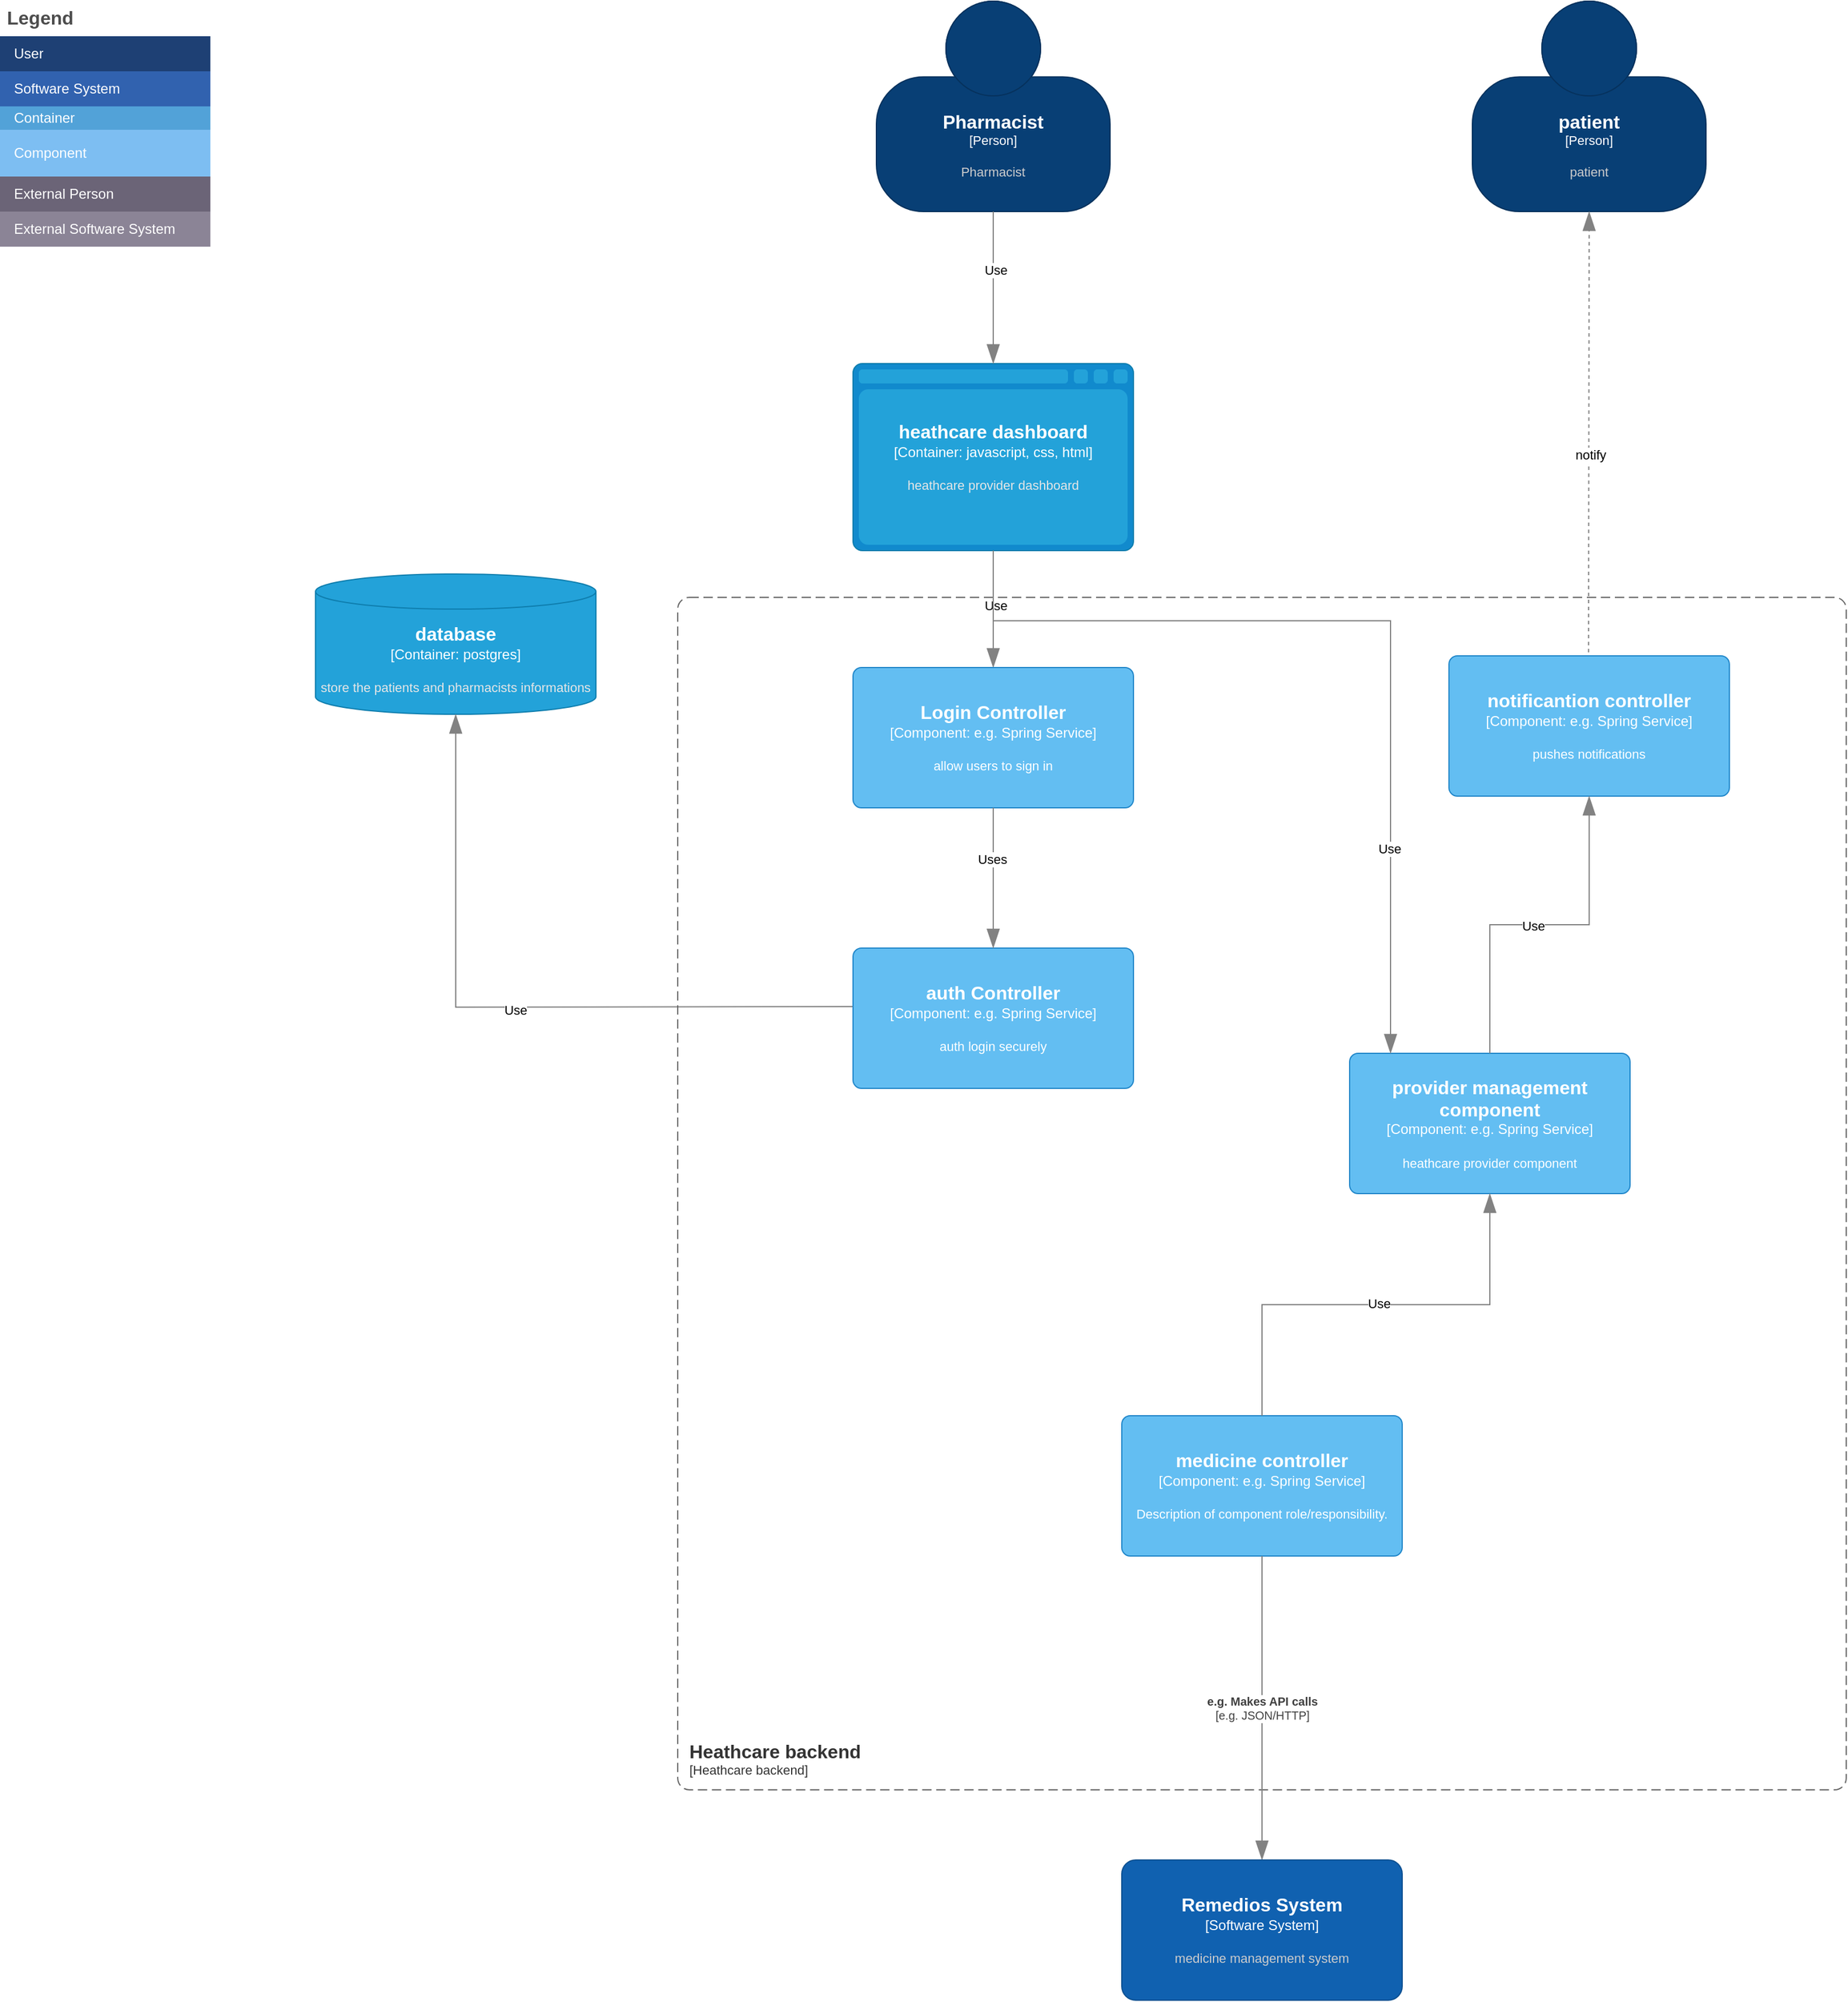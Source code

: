 <mxfile version="24.3.1" type="device">
  <diagram name="Page-1" id="cuDtexKeTUawp35HoVs7">
    <mxGraphModel dx="2762" dy="2129" grid="1" gridSize="10" guides="1" tooltips="1" connect="1" arrows="1" fold="1" page="1" pageScale="1" pageWidth="850" pageHeight="1100" math="0" shadow="0">
      <root>
        <mxCell id="0" />
        <mxCell id="1" parent="0" />
        <mxCell id="Jn4kOGpIkSPaoI4X3zfk-7" value="Legend" style="shape=table;startSize=30;container=1;collapsible=0;childLayout=tableLayout;fontSize=16;align=left;verticalAlign=top;fillColor=none;strokeColor=none;fontColor=#4D4D4D;fontStyle=1;spacingLeft=6;spacing=0;resizable=0;" parent="1" vertex="1">
          <mxGeometry x="-850" y="-1100" width="180" height="210" as="geometry" />
        </mxCell>
        <mxCell id="Jn4kOGpIkSPaoI4X3zfk-8" value="" style="shape=tableRow;horizontal=0;startSize=0;swimlaneHead=0;swimlaneBody=0;strokeColor=inherit;top=0;left=0;bottom=0;right=0;collapsible=0;dropTarget=0;fillColor=none;points=[[0,0.5],[1,0.5]];portConstraint=eastwest;fontSize=12;" parent="Jn4kOGpIkSPaoI4X3zfk-7" vertex="1">
          <mxGeometry y="30" width="180" height="30" as="geometry" />
        </mxCell>
        <mxCell id="Jn4kOGpIkSPaoI4X3zfk-9" value="User" style="shape=partialRectangle;html=1;whiteSpace=wrap;connectable=0;strokeColor=inherit;overflow=hidden;fillColor=#1E4074;top=0;left=0;bottom=0;right=0;pointerEvents=1;fontSize=12;align=left;fontColor=#FFFFFF;gradientColor=none;spacingLeft=10;spacingRight=4;" parent="Jn4kOGpIkSPaoI4X3zfk-8" vertex="1">
          <mxGeometry width="180" height="30" as="geometry">
            <mxRectangle width="180" height="30" as="alternateBounds" />
          </mxGeometry>
        </mxCell>
        <mxCell id="Jn4kOGpIkSPaoI4X3zfk-10" value="" style="shape=tableRow;horizontal=0;startSize=0;swimlaneHead=0;swimlaneBody=0;strokeColor=inherit;top=0;left=0;bottom=0;right=0;collapsible=0;dropTarget=0;fillColor=none;points=[[0,0.5],[1,0.5]];portConstraint=eastwest;fontSize=12;" parent="Jn4kOGpIkSPaoI4X3zfk-7" vertex="1">
          <mxGeometry y="60" width="180" height="30" as="geometry" />
        </mxCell>
        <mxCell id="Jn4kOGpIkSPaoI4X3zfk-11" value="Software System" style="shape=partialRectangle;html=1;whiteSpace=wrap;connectable=0;strokeColor=inherit;overflow=hidden;fillColor=#3162AF;top=0;left=0;bottom=0;right=0;pointerEvents=1;fontSize=12;align=left;fontColor=#FFFFFF;gradientColor=none;spacingLeft=10;spacingRight=4;" parent="Jn4kOGpIkSPaoI4X3zfk-10" vertex="1">
          <mxGeometry width="180" height="30" as="geometry">
            <mxRectangle width="180" height="30" as="alternateBounds" />
          </mxGeometry>
        </mxCell>
        <mxCell id="Jn4kOGpIkSPaoI4X3zfk-12" value="" style="shape=tableRow;horizontal=0;startSize=0;swimlaneHead=0;swimlaneBody=0;strokeColor=inherit;top=0;left=0;bottom=0;right=0;collapsible=0;dropTarget=0;fillColor=none;points=[[0,0.5],[1,0.5]];portConstraint=eastwest;fontSize=12;" parent="Jn4kOGpIkSPaoI4X3zfk-7" vertex="1">
          <mxGeometry y="90" width="180" height="20" as="geometry" />
        </mxCell>
        <mxCell id="Jn4kOGpIkSPaoI4X3zfk-13" value="Container" style="shape=partialRectangle;html=1;whiteSpace=wrap;connectable=0;strokeColor=inherit;overflow=hidden;fillColor=#52a2d8;top=0;left=0;bottom=0;right=0;pointerEvents=1;fontSize=12;align=left;fontColor=#FFFFFF;gradientColor=none;spacingLeft=10;spacingRight=4;" parent="Jn4kOGpIkSPaoI4X3zfk-12" vertex="1">
          <mxGeometry width="180" height="20" as="geometry">
            <mxRectangle width="180" height="20" as="alternateBounds" />
          </mxGeometry>
        </mxCell>
        <mxCell id="Jn4kOGpIkSPaoI4X3zfk-14" value="" style="shape=tableRow;horizontal=0;startSize=0;swimlaneHead=0;swimlaneBody=0;strokeColor=inherit;top=0;left=0;bottom=0;right=0;collapsible=0;dropTarget=0;fillColor=none;points=[[0,0.5],[1,0.5]];portConstraint=eastwest;fontSize=12;" parent="Jn4kOGpIkSPaoI4X3zfk-7" vertex="1">
          <mxGeometry y="110" width="180" height="40" as="geometry" />
        </mxCell>
        <mxCell id="Jn4kOGpIkSPaoI4X3zfk-15" value="Component" style="shape=partialRectangle;html=1;whiteSpace=wrap;connectable=0;strokeColor=inherit;overflow=hidden;fillColor=#7dbef2;top=0;left=0;bottom=0;right=0;pointerEvents=1;fontSize=12;align=left;fontColor=#FFFFFF;gradientColor=none;spacingLeft=10;spacingRight=4;" parent="Jn4kOGpIkSPaoI4X3zfk-14" vertex="1">
          <mxGeometry width="180" height="40" as="geometry">
            <mxRectangle width="180" height="40" as="alternateBounds" />
          </mxGeometry>
        </mxCell>
        <mxCell id="Jn4kOGpIkSPaoI4X3zfk-16" value="" style="shape=tableRow;horizontal=0;startSize=0;swimlaneHead=0;swimlaneBody=0;strokeColor=inherit;top=0;left=0;bottom=0;right=0;collapsible=0;dropTarget=0;fillColor=none;points=[[0,0.5],[1,0.5]];portConstraint=eastwest;fontSize=12;" parent="Jn4kOGpIkSPaoI4X3zfk-7" vertex="1">
          <mxGeometry y="150" width="180" height="30" as="geometry" />
        </mxCell>
        <mxCell id="Jn4kOGpIkSPaoI4X3zfk-17" value="External Person" style="shape=partialRectangle;html=1;whiteSpace=wrap;connectable=0;strokeColor=inherit;overflow=hidden;fillColor=#6b6477;top=0;left=0;bottom=0;right=0;pointerEvents=1;fontSize=12;align=left;fontColor=#FFFFFF;gradientColor=none;spacingLeft=10;spacingRight=4;" parent="Jn4kOGpIkSPaoI4X3zfk-16" vertex="1">
          <mxGeometry width="180" height="30" as="geometry">
            <mxRectangle width="180" height="30" as="alternateBounds" />
          </mxGeometry>
        </mxCell>
        <mxCell id="Jn4kOGpIkSPaoI4X3zfk-18" value="" style="shape=tableRow;horizontal=0;startSize=0;swimlaneHead=0;swimlaneBody=0;strokeColor=inherit;top=0;left=0;bottom=0;right=0;collapsible=0;dropTarget=0;fillColor=none;points=[[0,0.5],[1,0.5]];portConstraint=eastwest;fontSize=12;" parent="Jn4kOGpIkSPaoI4X3zfk-7" vertex="1">
          <mxGeometry y="180" width="180" height="30" as="geometry" />
        </mxCell>
        <mxCell id="Jn4kOGpIkSPaoI4X3zfk-19" value="External Software System" style="shape=partialRectangle;html=1;whiteSpace=wrap;connectable=0;strokeColor=inherit;overflow=hidden;fillColor=#8b8496;top=0;left=0;bottom=0;right=0;pointerEvents=1;fontSize=12;align=left;fontColor=#FFFFFF;gradientColor=none;spacingLeft=10;spacingRight=4;" parent="Jn4kOGpIkSPaoI4X3zfk-18" vertex="1">
          <mxGeometry width="180" height="30" as="geometry">
            <mxRectangle width="180" height="30" as="alternateBounds" />
          </mxGeometry>
        </mxCell>
        <object placeholders="1" c4Name="Pharmacist" c4Type="Person" c4Description="Pharmacist" label="&lt;font style=&quot;font-size: 16px&quot;&gt;&lt;b&gt;%c4Name%&lt;/b&gt;&lt;/font&gt;&lt;div&gt;[%c4Type%]&lt;/div&gt;&lt;br&gt;&lt;div&gt;&lt;font style=&quot;font-size: 11px&quot;&gt;&lt;font color=&quot;#cccccc&quot;&gt;%c4Description%&lt;/font&gt;&lt;/div&gt;" id="Jn4kOGpIkSPaoI4X3zfk-23">
          <mxCell style="html=1;fontSize=11;dashed=0;whiteSpace=wrap;fillColor=#083F75;strokeColor=#06315C;fontColor=#ffffff;shape=mxgraph.c4.person2;align=center;metaEdit=1;points=[[0.5,0,0],[1,0.5,0],[1,0.75,0],[0.75,1,0],[0.5,1,0],[0.25,1,0],[0,0.75,0],[0,0.5,0]];resizable=0;" parent="1" vertex="1">
            <mxGeometry x="-100" y="-1100" width="200" height="180" as="geometry" />
          </mxCell>
        </object>
        <object placeholders="1" c4Name="patient" c4Type="Person" c4Description="patient" label="&lt;font style=&quot;font-size: 16px&quot;&gt;&lt;b&gt;%c4Name%&lt;/b&gt;&lt;/font&gt;&lt;div&gt;[%c4Type%]&lt;/div&gt;&lt;br&gt;&lt;div&gt;&lt;font style=&quot;font-size: 11px&quot;&gt;&lt;font color=&quot;#cccccc&quot;&gt;%c4Description%&lt;/font&gt;&lt;/div&gt;" id="b2yQODbas0R2nj9k858s-1">
          <mxCell style="html=1;fontSize=11;dashed=0;whiteSpace=wrap;fillColor=#083F75;strokeColor=#06315C;fontColor=#ffffff;shape=mxgraph.c4.person2;align=center;metaEdit=1;points=[[0.5,0,0],[1,0.5,0],[1,0.75,0],[0.75,1,0],[0.5,1,0],[0.25,1,0],[0,0.75,0],[0,0.5,0]];resizable=0;" parent="1" vertex="1">
            <mxGeometry x="410" y="-1100" width="200" height="180" as="geometry" />
          </mxCell>
        </object>
        <object placeholders="1" c4Name="heathcare dashboard" c4Type="Container" c4Technology="javascript, css, html" c4Description="heathcare provider dashboard" label="&lt;font style=&quot;font-size: 16px&quot;&gt;&lt;b&gt;%c4Name%&lt;/b&gt;&lt;/font&gt;&lt;div&gt;[%c4Type%:&amp;nbsp;%c4Technology%]&lt;/div&gt;&lt;br&gt;&lt;div&gt;&lt;font style=&quot;font-size: 11px&quot;&gt;&lt;font color=&quot;#E6E6E6&quot;&gt;%c4Description%&lt;/font&gt;&lt;/div&gt;" id="b2yQODbas0R2nj9k858s-5">
          <mxCell style="shape=mxgraph.c4.webBrowserContainer2;whiteSpace=wrap;html=1;boundedLbl=1;rounded=0;labelBackgroundColor=none;strokeColor=#118ACD;fillColor=#23A2D9;strokeColor=#118ACD;strokeColor2=#0E7DAD;fontSize=12;fontColor=#ffffff;align=center;metaEdit=1;points=[[0.5,0,0],[1,0.25,0],[1,0.5,0],[1,0.75,0],[0.5,1,0],[0,0.75,0],[0,0.5,0],[0,0.25,0]];resizable=0;" parent="1" vertex="1">
            <mxGeometry x="-120" y="-790" width="240" height="160" as="geometry" />
          </mxCell>
        </object>
        <object placeholders="1" c4Type="Relationship" id="b2yQODbas0R2nj9k858s-6">
          <mxCell style="endArrow=blockThin;html=1;fontSize=10;fontColor=#404040;strokeWidth=1;endFill=1;strokeColor=#828282;elbow=vertical;metaEdit=1;endSize=14;startSize=14;jumpStyle=arc;jumpSize=16;rounded=0;edgeStyle=orthogonalEdgeStyle;entryX=0.5;entryY=1;entryDx=0;entryDy=0;entryPerimeter=0;dashed=1;exitX=0.5;exitY=0;exitDx=0;exitDy=0;exitPerimeter=0;" parent="1" target="b2yQODbas0R2nj9k858s-1" edge="1">
            <mxGeometry width="240" relative="1" as="geometry">
              <mxPoint x="509.33" y="-465" as="sourcePoint" />
              <mxPoint x="509.33" y="-830" as="targetPoint" />
            </mxGeometry>
          </mxCell>
        </object>
        <mxCell id="b2yQODbas0R2nj9k858s-7" value="notify" style="edgeLabel;html=1;align=center;verticalAlign=middle;resizable=0;points=[];" parent="b2yQODbas0R2nj9k858s-6" vertex="1" connectable="0">
          <mxGeometry x="-0.063" y="1" relative="1" as="geometry">
            <mxPoint x="2" y="-34" as="offset" />
          </mxGeometry>
        </mxCell>
        <object placeholders="1" c4Type="Relationship" id="b2yQODbas0R2nj9k858s-10">
          <mxCell style="endArrow=blockThin;html=1;fontSize=10;fontColor=#404040;strokeWidth=1;endFill=1;strokeColor=#828282;elbow=vertical;metaEdit=1;endSize=14;startSize=14;jumpStyle=arc;jumpSize=16;rounded=0;edgeStyle=orthogonalEdgeStyle;exitX=0.5;exitY=1;exitDx=0;exitDy=0;exitPerimeter=0;entryX=0.5;entryY=0;entryDx=0;entryDy=0;entryPerimeter=0;" parent="1" source="b2yQODbas0R2nj9k858s-5" target="XnyDOIFfiOnLS3GxhXyA-29" edge="1">
            <mxGeometry width="240" relative="1" as="geometry">
              <mxPoint x="-70" y="-590" as="sourcePoint" />
              <mxPoint y="-590" as="targetPoint" />
            </mxGeometry>
          </mxCell>
        </object>
        <mxCell id="b2yQODbas0R2nj9k858s-11" value="Use" style="edgeLabel;html=1;align=center;verticalAlign=middle;resizable=0;points=[];" parent="b2yQODbas0R2nj9k858s-10" vertex="1" connectable="0">
          <mxGeometry x="-0.07" y="2" relative="1" as="geometry">
            <mxPoint as="offset" />
          </mxGeometry>
        </mxCell>
        <object placeholders="1" c4Name="database" c4Type="Container" c4Technology="postgres" c4Description="store the patients and pharmacists informations" label="&lt;font style=&quot;font-size: 16px&quot;&gt;&lt;b&gt;%c4Name%&lt;/b&gt;&lt;/font&gt;&lt;div&gt;[%c4Type%:&amp;nbsp;%c4Technology%]&lt;/div&gt;&lt;br&gt;&lt;div&gt;&lt;font style=&quot;font-size: 11px&quot;&gt;&lt;font color=&quot;#E6E6E6&quot;&gt;%c4Description%&lt;/font&gt;&lt;/div&gt;" id="XnyDOIFfiOnLS3GxhXyA-22">
          <mxCell style="shape=cylinder3;size=15;whiteSpace=wrap;html=1;boundedLbl=1;rounded=0;labelBackgroundColor=none;fillColor=#23A2D9;fontSize=12;fontColor=#ffffff;align=center;strokeColor=#0E7DAD;metaEdit=1;points=[[0.5,0,0],[1,0.25,0],[1,0.5,0],[1,0.75,0],[0.5,1,0],[0,0.75,0],[0,0.5,0],[0,0.25,0]];resizable=0;" vertex="1" parent="1">
            <mxGeometry x="-580" y="-610" width="240" height="120" as="geometry" />
          </mxCell>
        </object>
        <object placeholders="1" c4Type="Relationship" id="XnyDOIFfiOnLS3GxhXyA-23">
          <mxCell style="endArrow=blockThin;html=1;fontSize=10;fontColor=#404040;strokeWidth=1;endFill=1;strokeColor=#828282;elbow=vertical;metaEdit=1;endSize=14;startSize=14;jumpStyle=arc;jumpSize=16;rounded=0;edgeStyle=orthogonalEdgeStyle;entryX=0.5;entryY=1;entryDx=0;entryDy=0;entryPerimeter=0;" edge="1" parent="1" target="XnyDOIFfiOnLS3GxhXyA-22">
            <mxGeometry width="240" relative="1" as="geometry">
              <mxPoint x="-120" y="-240" as="sourcePoint" />
              <mxPoint y="-300" as="targetPoint" />
            </mxGeometry>
          </mxCell>
        </object>
        <mxCell id="XnyDOIFfiOnLS3GxhXyA-24" value="Use" style="edgeLabel;html=1;align=center;verticalAlign=middle;resizable=0;points=[];" vertex="1" connectable="0" parent="XnyDOIFfiOnLS3GxhXyA-23">
          <mxGeometry x="-0.019" y="2" relative="1" as="geometry">
            <mxPoint as="offset" />
          </mxGeometry>
        </mxCell>
        <object placeholders="1" c4Type="Relationship" id="XnyDOIFfiOnLS3GxhXyA-25">
          <mxCell style="endArrow=blockThin;html=1;fontSize=10;fontColor=#404040;strokeWidth=1;endFill=1;strokeColor=#828282;elbow=vertical;metaEdit=1;endSize=14;startSize=14;jumpStyle=arc;jumpSize=16;rounded=0;edgeStyle=orthogonalEdgeStyle;exitX=0.5;exitY=1;exitDx=0;exitDy=0;exitPerimeter=0;entryX=0.5;entryY=0;entryDx=0;entryDy=0;entryPerimeter=0;" edge="1" parent="1" source="Jn4kOGpIkSPaoI4X3zfk-23" target="b2yQODbas0R2nj9k858s-5">
            <mxGeometry width="240" relative="1" as="geometry">
              <mxPoint x="-100" y="-540" as="sourcePoint" />
              <mxPoint x="140" y="-540" as="targetPoint" />
            </mxGeometry>
          </mxCell>
        </object>
        <mxCell id="XnyDOIFfiOnLS3GxhXyA-26" value="Use" style="edgeLabel;html=1;align=center;verticalAlign=middle;resizable=0;points=[];" vertex="1" connectable="0" parent="XnyDOIFfiOnLS3GxhXyA-25">
          <mxGeometry x="-0.24" y="2" relative="1" as="geometry">
            <mxPoint as="offset" />
          </mxGeometry>
        </mxCell>
        <object placeholders="1" c4Name="Heathcare backend" c4Type="ContainerScopeBoundary" c4Application="Heathcare backend" label="&lt;font style=&quot;font-size: 16px&quot;&gt;&lt;b&gt;&lt;div style=&quot;text-align: left&quot;&gt;%c4Name%&lt;/div&gt;&lt;/b&gt;&lt;/font&gt;&lt;div style=&quot;text-align: left&quot;&gt;[%c4Application%]&lt;/div&gt;" id="XnyDOIFfiOnLS3GxhXyA-27">
          <mxCell style="rounded=1;fontSize=11;whiteSpace=wrap;html=1;dashed=1;arcSize=20;fillColor=none;strokeColor=#666666;fontColor=#333333;labelBackgroundColor=none;align=left;verticalAlign=bottom;labelBorderColor=none;spacingTop=0;spacing=10;dashPattern=8 4;metaEdit=1;rotatable=0;perimeter=rectanglePerimeter;noLabel=0;labelPadding=0;allowArrows=0;connectable=0;expand=0;recursiveResize=0;editable=1;pointerEvents=0;absoluteArcSize=1;points=[[0.25,0,0],[0.5,0,0],[0.75,0,0],[1,0.25,0],[1,0.5,0],[1,0.75,0],[0.75,1,0],[0.5,1,0],[0.25,1,0],[0,0.75,0],[0,0.5,0],[0,0.25,0]];" vertex="1" parent="1">
            <mxGeometry x="-270" y="-590" width="1000" height="1020" as="geometry" />
          </mxCell>
        </object>
        <object placeholders="1" c4Name="notificantion controller" c4Type="Component" c4Technology="e.g. Spring Service" c4Description="pushes notifications" label="&lt;font style=&quot;font-size: 16px&quot;&gt;&lt;b&gt;%c4Name%&lt;/b&gt;&lt;/font&gt;&lt;div&gt;[%c4Type%: %c4Technology%]&lt;/div&gt;&lt;br&gt;&lt;div&gt;&lt;font style=&quot;font-size: 11px&quot;&gt;%c4Description%&lt;/font&gt;&lt;/div&gt;" id="XnyDOIFfiOnLS3GxhXyA-28">
          <mxCell style="rounded=1;whiteSpace=wrap;html=1;labelBackgroundColor=none;fillColor=#63BEF2;fontColor=#ffffff;align=center;arcSize=6;strokeColor=#2086C9;metaEdit=1;resizable=0;points=[[0.25,0,0],[0.5,0,0],[0.75,0,0],[1,0.25,0],[1,0.5,0],[1,0.75,0],[0.75,1,0],[0.5,1,0],[0.25,1,0],[0,0.75,0],[0,0.5,0],[0,0.25,0]];" vertex="1" parent="1">
            <mxGeometry x="390" y="-540" width="240" height="120" as="geometry" />
          </mxCell>
        </object>
        <object placeholders="1" c4Name="Login Controller" c4Type="Component" c4Technology="e.g. Spring Service" c4Description="allow users to sign in " label="&lt;font style=&quot;font-size: 16px&quot;&gt;&lt;b&gt;%c4Name%&lt;/b&gt;&lt;/font&gt;&lt;div&gt;[%c4Type%: %c4Technology%]&lt;/div&gt;&lt;br&gt;&lt;div&gt;&lt;font style=&quot;font-size: 11px&quot;&gt;%c4Description%&lt;/font&gt;&lt;/div&gt;" id="XnyDOIFfiOnLS3GxhXyA-29">
          <mxCell style="rounded=1;whiteSpace=wrap;html=1;labelBackgroundColor=none;fillColor=#63BEF2;fontColor=#ffffff;align=center;arcSize=6;strokeColor=#2086C9;metaEdit=1;resizable=0;points=[[0.25,0,0],[0.5,0,0],[0.75,0,0],[1,0.25,0],[1,0.5,0],[1,0.75,0],[0.75,1,0],[0.5,1,0],[0.25,1,0],[0,0.75,0],[0,0.5,0],[0,0.25,0]];" vertex="1" parent="1">
            <mxGeometry x="-120" y="-530" width="240" height="120" as="geometry" />
          </mxCell>
        </object>
        <object placeholders="1" c4Name="auth Controller " c4Type="Component" c4Technology="e.g. Spring Service" c4Description="auth login securely" label="&lt;font style=&quot;font-size: 16px&quot;&gt;&lt;b&gt;%c4Name%&lt;/b&gt;&lt;/font&gt;&lt;div&gt;[%c4Type%: %c4Technology%]&lt;/div&gt;&lt;br&gt;&lt;div&gt;&lt;font style=&quot;font-size: 11px&quot;&gt;%c4Description%&lt;/font&gt;&lt;/div&gt;" id="XnyDOIFfiOnLS3GxhXyA-30">
          <mxCell style="rounded=1;whiteSpace=wrap;html=1;labelBackgroundColor=none;fillColor=#63BEF2;fontColor=#ffffff;align=center;arcSize=6;strokeColor=#2086C9;metaEdit=1;resizable=0;points=[[0.25,0,0],[0.5,0,0],[0.75,0,0],[1,0.25,0],[1,0.5,0],[1,0.75,0],[0.75,1,0],[0.5,1,0],[0.25,1,0],[0,0.75,0],[0,0.5,0],[0,0.25,0]];" vertex="1" parent="1">
            <mxGeometry x="-120" y="-290" width="240" height="120" as="geometry" />
          </mxCell>
        </object>
        <object placeholders="1" c4Name="medicine controller" c4Type="Component" c4Technology="e.g. Spring Service" c4Description="Description of component role/responsibility." label="&lt;font style=&quot;font-size: 16px&quot;&gt;&lt;b&gt;%c4Name%&lt;/b&gt;&lt;/font&gt;&lt;div&gt;[%c4Type%: %c4Technology%]&lt;/div&gt;&lt;br&gt;&lt;div&gt;&lt;font style=&quot;font-size: 11px&quot;&gt;%c4Description%&lt;/font&gt;&lt;/div&gt;" id="XnyDOIFfiOnLS3GxhXyA-31">
          <mxCell style="rounded=1;whiteSpace=wrap;html=1;labelBackgroundColor=none;fillColor=#63BEF2;fontColor=#ffffff;align=center;arcSize=6;strokeColor=#2086C9;metaEdit=1;resizable=0;points=[[0.25,0,0],[0.5,0,0],[0.75,0,0],[1,0.25,0],[1,0.5,0],[1,0.75,0],[0.75,1,0],[0.5,1,0],[0.25,1,0],[0,0.75,0],[0,0.5,0],[0,0.25,0]];" vertex="1" parent="1">
            <mxGeometry x="110" y="110" width="240" height="120" as="geometry" />
          </mxCell>
        </object>
        <object placeholders="1" c4Type="Relationship" id="XnyDOIFfiOnLS3GxhXyA-32">
          <mxCell style="endArrow=blockThin;html=1;fontSize=10;fontColor=#404040;strokeWidth=1;endFill=1;strokeColor=#828282;elbow=vertical;metaEdit=1;endSize=14;startSize=14;jumpStyle=arc;jumpSize=16;rounded=0;edgeStyle=orthogonalEdgeStyle;exitX=0.5;exitY=1;exitDx=0;exitDy=0;exitPerimeter=0;entryX=0.5;entryY=0;entryDx=0;entryDy=0;entryPerimeter=0;" edge="1" parent="1" source="XnyDOIFfiOnLS3GxhXyA-29" target="XnyDOIFfiOnLS3GxhXyA-30">
            <mxGeometry width="240" relative="1" as="geometry">
              <mxPoint x="-30" y="-330" as="sourcePoint" />
              <mxPoint x="210" y="-330" as="targetPoint" />
            </mxGeometry>
          </mxCell>
        </object>
        <mxCell id="XnyDOIFfiOnLS3GxhXyA-33" value="Uses" style="edgeLabel;html=1;align=center;verticalAlign=middle;resizable=0;points=[];" vertex="1" connectable="0" parent="XnyDOIFfiOnLS3GxhXyA-32">
          <mxGeometry x="-0.267" y="-1" relative="1" as="geometry">
            <mxPoint as="offset" />
          </mxGeometry>
        </mxCell>
        <object placeholders="1" c4Type="Relationship" c4Technology="e.g. JSON/HTTP" c4Description="e.g. Makes API calls" label="&lt;div style=&quot;text-align: left&quot;&gt;&lt;div style=&quot;text-align: center&quot;&gt;&lt;b&gt;%c4Description%&lt;/b&gt;&lt;/div&gt;&lt;div style=&quot;text-align: center&quot;&gt;[%c4Technology%]&lt;/div&gt;&lt;/div&gt;" id="XnyDOIFfiOnLS3GxhXyA-34">
          <mxCell style="endArrow=blockThin;html=1;fontSize=10;fontColor=#404040;strokeWidth=1;endFill=1;strokeColor=#828282;elbow=vertical;metaEdit=1;endSize=14;startSize=14;jumpStyle=arc;jumpSize=16;rounded=0;edgeStyle=orthogonalEdgeStyle;exitX=0.5;exitY=1;exitDx=0;exitDy=0;exitPerimeter=0;entryX=0.5;entryY=0;entryDx=0;entryDy=0;entryPerimeter=0;" edge="1" parent="1" source="XnyDOIFfiOnLS3GxhXyA-31" target="XnyDOIFfiOnLS3GxhXyA-35">
            <mxGeometry width="240" relative="1" as="geometry">
              <mxPoint x="200" y="210" as="sourcePoint" />
              <mxPoint x="230" y="480" as="targetPoint" />
            </mxGeometry>
          </mxCell>
        </object>
        <object placeholders="1" c4Name="Remedios System" c4Type="Software System" c4Description="medicine management system" label="&lt;font style=&quot;font-size: 16px&quot;&gt;&lt;b&gt;%c4Name%&lt;/b&gt;&lt;/font&gt;&lt;div&gt;[%c4Type%]&lt;/div&gt;&lt;br&gt;&lt;div&gt;&lt;font style=&quot;font-size: 11px&quot;&gt;&lt;font color=&quot;#cccccc&quot;&gt;%c4Description%&lt;/font&gt;&lt;/div&gt;" id="XnyDOIFfiOnLS3GxhXyA-35">
          <mxCell style="rounded=1;whiteSpace=wrap;html=1;labelBackgroundColor=none;fillColor=#1061B0;fontColor=#ffffff;align=center;arcSize=10;strokeColor=#0D5091;metaEdit=1;resizable=0;points=[[0.25,0,0],[0.5,0,0],[0.75,0,0],[1,0.25,0],[1,0.5,0],[1,0.75,0],[0.75,1,0],[0.5,1,0],[0.25,1,0],[0,0.75,0],[0,0.5,0],[0,0.25,0]];" vertex="1" parent="1">
            <mxGeometry x="110" y="490" width="240" height="120" as="geometry" />
          </mxCell>
        </object>
        <object placeholders="1" c4Name="provider management component" c4Type="Component" c4Technology="e.g. Spring Service" c4Description="heathcare provider component" label="&lt;font style=&quot;font-size: 16px&quot;&gt;&lt;b&gt;%c4Name%&lt;/b&gt;&lt;/font&gt;&lt;div&gt;[%c4Type%: %c4Technology%]&lt;/div&gt;&lt;br&gt;&lt;div&gt;&lt;font style=&quot;font-size: 11px&quot;&gt;%c4Description%&lt;/font&gt;&lt;/div&gt;" id="XnyDOIFfiOnLS3GxhXyA-36">
          <mxCell style="rounded=1;whiteSpace=wrap;html=1;labelBackgroundColor=none;fillColor=#63BEF2;fontColor=#ffffff;align=center;arcSize=6;strokeColor=#2086C9;metaEdit=1;resizable=0;points=[[0.25,0,0],[0.5,0,0],[0.75,0,0],[1,0.25,0],[1,0.5,0],[1,0.75,0],[0.75,1,0],[0.5,1,0],[0.25,1,0],[0,0.75,0],[0,0.5,0],[0,0.25,0]];" vertex="1" parent="1">
            <mxGeometry x="305" y="-200" width="240" height="120" as="geometry" />
          </mxCell>
        </object>
        <object placeholders="1" c4Type="Relationship" id="XnyDOIFfiOnLS3GxhXyA-37">
          <mxCell style="endArrow=blockThin;html=1;fontSize=10;fontColor=#404040;strokeWidth=1;endFill=1;strokeColor=#828282;elbow=vertical;metaEdit=1;endSize=14;startSize=14;jumpStyle=arc;jumpSize=16;rounded=0;edgeStyle=orthogonalEdgeStyle;exitX=0.5;exitY=1;exitDx=0;exitDy=0;exitPerimeter=0;" edge="1" parent="1" source="b2yQODbas0R2nj9k858s-5" target="XnyDOIFfiOnLS3GxhXyA-36">
            <mxGeometry width="240" relative="1" as="geometry">
              <mxPoint x="90" y="-630" as="sourcePoint" />
              <mxPoint x="330" y="-630" as="targetPoint" />
              <Array as="points">
                <mxPoint y="-570" />
                <mxPoint x="340" y="-570" />
              </Array>
            </mxGeometry>
          </mxCell>
        </object>
        <mxCell id="XnyDOIFfiOnLS3GxhXyA-38" value="Use" style="edgeLabel;html=1;align=center;verticalAlign=middle;resizable=0;points=[];" vertex="1" connectable="0" parent="XnyDOIFfiOnLS3GxhXyA-37">
          <mxGeometry x="0.544" y="-1" relative="1" as="geometry">
            <mxPoint as="offset" />
          </mxGeometry>
        </mxCell>
        <object placeholders="1" c4Type="Relationship" id="XnyDOIFfiOnLS3GxhXyA-39">
          <mxCell style="endArrow=blockThin;html=1;fontSize=10;fontColor=#404040;strokeWidth=1;endFill=1;strokeColor=#828282;elbow=vertical;metaEdit=1;endSize=14;startSize=14;jumpStyle=arc;jumpSize=16;rounded=0;edgeStyle=orthogonalEdgeStyle;exitX=0.5;exitY=0;exitDx=0;exitDy=0;exitPerimeter=0;entryX=0.5;entryY=1;entryDx=0;entryDy=0;entryPerimeter=0;" edge="1" parent="1" source="XnyDOIFfiOnLS3GxhXyA-36" target="XnyDOIFfiOnLS3GxhXyA-28">
            <mxGeometry width="240" relative="1" as="geometry">
              <mxPoint x="480" y="-260" as="sourcePoint" />
              <mxPoint x="720" y="-260" as="targetPoint" />
            </mxGeometry>
          </mxCell>
        </object>
        <mxCell id="XnyDOIFfiOnLS3GxhXyA-40" value="Use" style="edgeLabel;html=1;align=center;verticalAlign=middle;resizable=0;points=[];" vertex="1" connectable="0" parent="XnyDOIFfiOnLS3GxhXyA-39">
          <mxGeometry x="-0.037" y="-1" relative="1" as="geometry">
            <mxPoint as="offset" />
          </mxGeometry>
        </mxCell>
        <object placeholders="1" c4Type="Relationship" id="XnyDOIFfiOnLS3GxhXyA-41">
          <mxCell style="endArrow=blockThin;html=1;fontSize=10;fontColor=#404040;strokeWidth=1;endFill=1;strokeColor=#828282;elbow=vertical;metaEdit=1;endSize=14;startSize=14;jumpStyle=arc;jumpSize=16;rounded=0;edgeStyle=orthogonalEdgeStyle;entryX=0.5;entryY=1;entryDx=0;entryDy=0;entryPerimeter=0;" edge="1" parent="1" source="XnyDOIFfiOnLS3GxhXyA-31" target="XnyDOIFfiOnLS3GxhXyA-36">
            <mxGeometry width="240" relative="1" as="geometry">
              <mxPoint x="230" y="110" as="sourcePoint" />
              <mxPoint x="470" y="110" as="targetPoint" />
            </mxGeometry>
          </mxCell>
        </object>
        <mxCell id="XnyDOIFfiOnLS3GxhXyA-42" value="Use" style="edgeLabel;html=1;align=center;verticalAlign=middle;resizable=0;points=[];" vertex="1" connectable="0" parent="XnyDOIFfiOnLS3GxhXyA-41">
          <mxGeometry x="0.013" y="1" relative="1" as="geometry">
            <mxPoint as="offset" />
          </mxGeometry>
        </mxCell>
      </root>
    </mxGraphModel>
  </diagram>
</mxfile>
